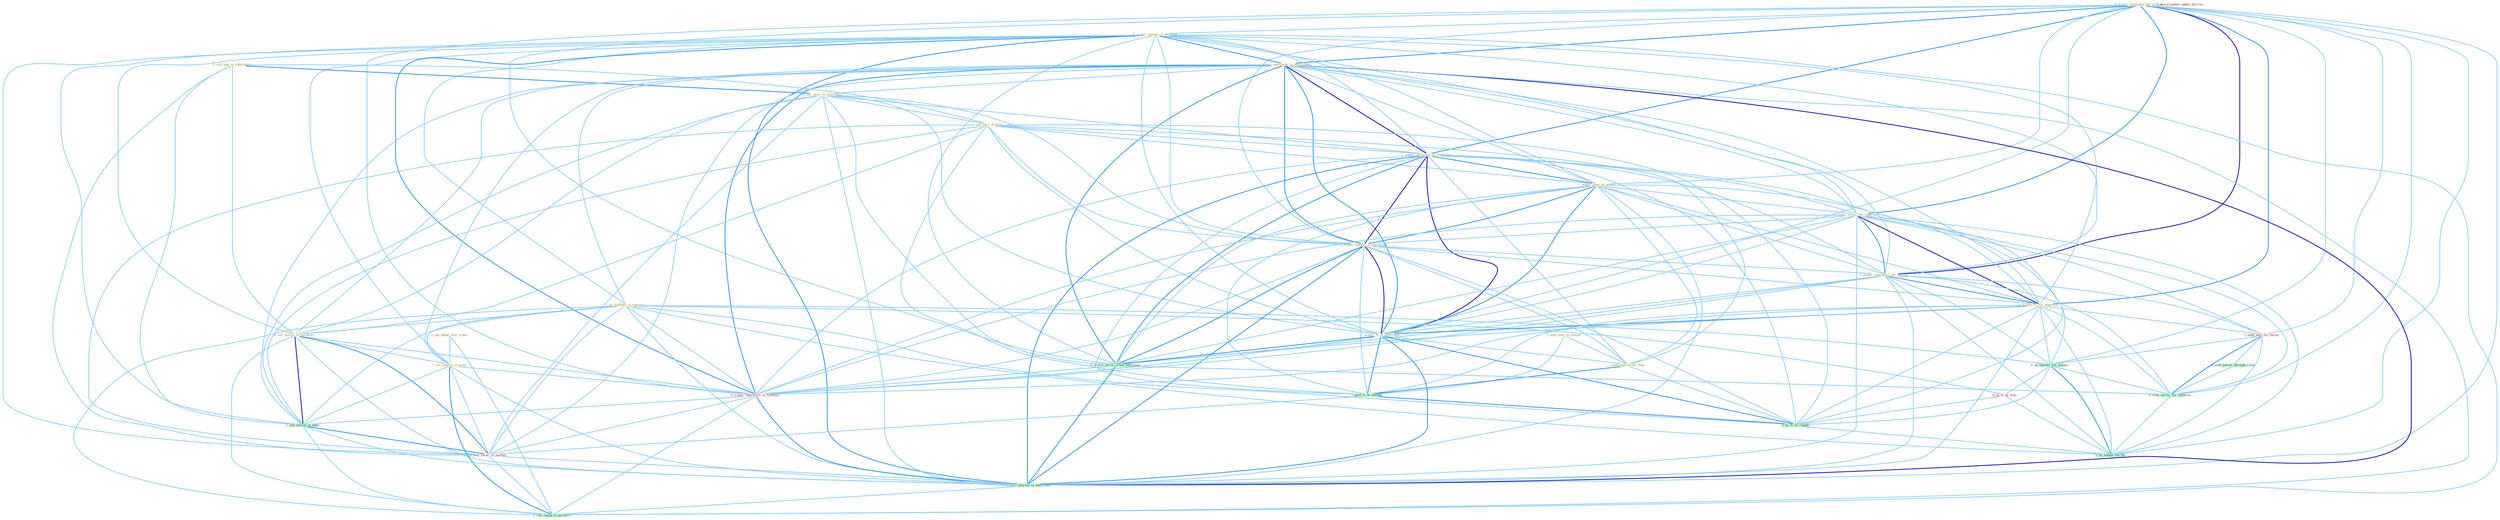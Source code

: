 Graph G{ 
    node
    [shape=polygon,style=filled,width=.5,height=.06,color="#BDFCC9",fixedsize=true,fontsize=4,
    fontcolor="#2f4f4f"];
    {node
    [color="#ffffe0", fontcolor="#8b7d6b"] "1_hold_vote_on_amend " "0_acquir_entitynam_for_million " "0_acquir_system_in_yearnum " "0_sell_unit_to_subsidiari " "1_acquir_entitynam_in_entitynam " "0_sell_divis_to_entitynam " "1_sell_part_of_hold " "1_acquir_entitynam_of_entitynam " "1_acquir_sens_of_place " "0_acquir_retail_for_othernum " "1_us_foothold_in_concern " "1_acquir_control_of_entitynam " "0_acquir_subsidiari_for_million " "0_sell_billion_in_hardwar " "1_see_debat_over_trade " "0_acquir_%_for_othernum " "1_see_improv_in_area " "1_acquir_%_of_entitynam " "1_hold_equival_of_stake "}
{node [color="#fff0f5", fontcolor="#b22222"] "1_seek_help_for_owner " "0_acquir_laboratori_in_transact " "0_us_it_as_wai " "1_usurp_author_under_doctrin " "0_sell_secur_in_market "}
edge [color="#B0E2FF"];

	"1_hold_vote_on_amend " -- "1_hold_equival_of_stake " [w="1", color="#87cefa" ];
	"1_hold_vote_on_amend " -- "1_hold_%_of_market " [w="1", color="#87cefa" ];
	"0_acquir_entitynam_for_million " -- "0_acquir_system_in_yearnum " [w="1", color="#87cefa" ];
	"0_acquir_entitynam_for_million " -- "1_acquir_entitynam_in_entitynam " [w="2", color="#1e90ff" , len=0.8];
	"0_acquir_entitynam_for_million " -- "1_acquir_entitynam_of_entitynam " [w="2", color="#1e90ff" , len=0.8];
	"0_acquir_entitynam_for_million " -- "1_acquir_sens_of_place " [w="1", color="#87cefa" ];
	"0_acquir_entitynam_for_million " -- "0_acquir_retail_for_othernum " [w="2", color="#1e90ff" , len=0.8];
	"0_acquir_entitynam_for_million " -- "1_acquir_control_of_entitynam " [w="1", color="#87cefa" ];
	"0_acquir_entitynam_for_million " -- "0_acquir_subsidiari_for_million " [w="3", color="#0000cd" , len=0.6];
	"0_acquir_entitynam_for_million " -- "0_acquir_%_for_othernum " [w="2", color="#1e90ff" , len=0.8];
	"0_acquir_entitynam_for_million " -- "1_acquir_%_of_entitynam " [w="1", color="#87cefa" ];
	"0_acquir_entitynam_for_million " -- "1_seek_help_for_owner " [w="1", color="#87cefa" ];
	"0_acquir_entitynam_for_million " -- "0_acquir_servic_from_entitynam " [w="1", color="#87cefa" ];
	"0_acquir_entitynam_for_million " -- "0_us_number_for_purpos " [w="1", color="#87cefa" ];
	"0_acquir_entitynam_for_million " -- "0_acquir_laboratori_in_transact " [w="1", color="#87cefa" ];
	"0_acquir_entitynam_for_million " -- "1_acquir_interest_in_entitynam " [w="1", color="#87cefa" ];
	"0_acquir_entitynam_for_million " -- "0_seek_servic_for_children " [w="1", color="#87cefa" ];
	"0_acquir_entitynam_for_million " -- "0_us_budget_for_thi " [w="1", color="#87cefa" ];
	"0_acquir_system_in_yearnum " -- "1_acquir_entitynam_in_entitynam " [w="2", color="#1e90ff" , len=0.8];
	"0_acquir_system_in_yearnum " -- "1_acquir_entitynam_of_entitynam " [w="1", color="#87cefa" ];
	"0_acquir_system_in_yearnum " -- "1_acquir_sens_of_place " [w="1", color="#87cefa" ];
	"0_acquir_system_in_yearnum " -- "0_acquir_retail_for_othernum " [w="1", color="#87cefa" ];
	"0_acquir_system_in_yearnum " -- "1_us_foothold_in_concern " [w="1", color="#87cefa" ];
	"0_acquir_system_in_yearnum " -- "1_acquir_control_of_entitynam " [w="1", color="#87cefa" ];
	"0_acquir_system_in_yearnum " -- "0_acquir_subsidiari_for_million " [w="1", color="#87cefa" ];
	"0_acquir_system_in_yearnum " -- "0_sell_billion_in_hardwar " [w="1", color="#87cefa" ];
	"0_acquir_system_in_yearnum " -- "0_acquir_%_for_othernum " [w="1", color="#87cefa" ];
	"0_acquir_system_in_yearnum " -- "1_see_improv_in_area " [w="1", color="#87cefa" ];
	"0_acquir_system_in_yearnum " -- "1_acquir_%_of_entitynam " [w="1", color="#87cefa" ];
	"0_acquir_system_in_yearnum " -- "0_acquir_servic_from_entitynam " [w="1", color="#87cefa" ];
	"0_acquir_system_in_yearnum " -- "0_acquir_laboratori_in_transact " [w="2", color="#1e90ff" , len=0.8];
	"0_acquir_system_in_yearnum " -- "1_sell_billion_in_bond " [w="1", color="#87cefa" ];
	"0_acquir_system_in_yearnum " -- "0_sell_secur_in_market " [w="1", color="#87cefa" ];
	"0_acquir_system_in_yearnum " -- "1_acquir_interest_in_entitynam " [w="2", color="#1e90ff" , len=0.8];
	"0_acquir_system_in_yearnum " -- "1_see_chang_in_portfolio " [w="1", color="#87cefa" ];
	"0_sell_unit_to_subsidiari " -- "0_sell_divis_to_entitynam " [w="2", color="#1e90ff" , len=0.8];
	"0_sell_unit_to_subsidiari " -- "1_sell_part_of_hold " [w="1", color="#87cefa" ];
	"0_sell_unit_to_subsidiari " -- "0_sell_billion_in_hardwar " [w="1", color="#87cefa" ];
	"0_sell_unit_to_subsidiari " -- "1_sell_billion_in_bond " [w="1", color="#87cefa" ];
	"0_sell_unit_to_subsidiari " -- "0_sell_secur_in_market " [w="1", color="#87cefa" ];
	"1_acquir_entitynam_in_entitynam " -- "0_sell_divis_to_entitynam " [w="1", color="#87cefa" ];
	"1_acquir_entitynam_in_entitynam " -- "1_acquir_entitynam_of_entitynam " [w="3", color="#0000cd" , len=0.6];
	"1_acquir_entitynam_in_entitynam " -- "1_acquir_sens_of_place " [w="1", color="#87cefa" ];
	"1_acquir_entitynam_in_entitynam " -- "0_acquir_retail_for_othernum " [w="1", color="#87cefa" ];
	"1_acquir_entitynam_in_entitynam " -- "1_us_foothold_in_concern " [w="1", color="#87cefa" ];
	"1_acquir_entitynam_in_entitynam " -- "1_acquir_control_of_entitynam " [w="2", color="#1e90ff" , len=0.8];
	"1_acquir_entitynam_in_entitynam " -- "0_acquir_subsidiari_for_million " [w="1", color="#87cefa" ];
	"1_acquir_entitynam_in_entitynam " -- "0_sell_billion_in_hardwar " [w="1", color="#87cefa" ];
	"1_acquir_entitynam_in_entitynam " -- "0_acquir_%_for_othernum " [w="1", color="#87cefa" ];
	"1_acquir_entitynam_in_entitynam " -- "1_see_improv_in_area " [w="1", color="#87cefa" ];
	"1_acquir_entitynam_in_entitynam " -- "1_acquir_%_of_entitynam " [w="2", color="#1e90ff" , len=0.8];
	"1_acquir_entitynam_in_entitynam " -- "0_acquir_servic_from_entitynam " [w="2", color="#1e90ff" , len=0.8];
	"1_acquir_entitynam_in_entitynam " -- "0_acquir_laboratori_in_transact " [w="2", color="#1e90ff" , len=0.8];
	"1_acquir_entitynam_in_entitynam " -- "1_sell_billion_in_bond " [w="1", color="#87cefa" ];
	"1_acquir_entitynam_in_entitynam " -- "0_sell_secur_in_market " [w="1", color="#87cefa" ];
	"1_acquir_entitynam_in_entitynam " -- "1_acquir_interest_in_entitynam " [w="3", color="#0000cd" , len=0.6];
	"1_acquir_entitynam_in_entitynam " -- "1_see_chang_in_portfolio " [w="1", color="#87cefa" ];
	"0_sell_divis_to_entitynam " -- "1_sell_part_of_hold " [w="1", color="#87cefa" ];
	"0_sell_divis_to_entitynam " -- "1_acquir_entitynam_of_entitynam " [w="1", color="#87cefa" ];
	"0_sell_divis_to_entitynam " -- "1_acquir_control_of_entitynam " [w="1", color="#87cefa" ];
	"0_sell_divis_to_entitynam " -- "0_sell_billion_in_hardwar " [w="1", color="#87cefa" ];
	"0_sell_divis_to_entitynam " -- "1_acquir_%_of_entitynam " [w="1", color="#87cefa" ];
	"0_sell_divis_to_entitynam " -- "0_acquir_servic_from_entitynam " [w="1", color="#87cefa" ];
	"0_sell_divis_to_entitynam " -- "1_sell_billion_in_bond " [w="1", color="#87cefa" ];
	"0_sell_divis_to_entitynam " -- "0_sell_secur_in_market " [w="1", color="#87cefa" ];
	"0_sell_divis_to_entitynam " -- "1_acquir_interest_in_entitynam " [w="1", color="#87cefa" ];
	"1_sell_part_of_hold " -- "1_acquir_entitynam_of_entitynam " [w="1", color="#87cefa" ];
	"1_sell_part_of_hold " -- "1_acquir_sens_of_place " [w="1", color="#87cefa" ];
	"1_sell_part_of_hold " -- "1_acquir_control_of_entitynam " [w="1", color="#87cefa" ];
	"1_sell_part_of_hold " -- "0_sell_billion_in_hardwar " [w="1", color="#87cefa" ];
	"1_sell_part_of_hold " -- "1_acquir_%_of_entitynam " [w="1", color="#87cefa" ];
	"1_sell_part_of_hold " -- "1_hold_equival_of_stake " [w="1", color="#87cefa" ];
	"1_sell_part_of_hold " -- "1_hold_%_of_market " [w="1", color="#87cefa" ];
	"1_sell_part_of_hold " -- "1_sell_billion_in_bond " [w="1", color="#87cefa" ];
	"1_sell_part_of_hold " -- "1_us_%_of_capabl " [w="1", color="#87cefa" ];
	"1_sell_part_of_hold " -- "0_sell_secur_in_market " [w="1", color="#87cefa" ];
	"1_acquir_entitynam_of_entitynam " -- "1_acquir_sens_of_place " [w="2", color="#1e90ff" , len=0.8];
	"1_acquir_entitynam_of_entitynam " -- "0_acquir_retail_for_othernum " [w="1", color="#87cefa" ];
	"1_acquir_entitynam_of_entitynam " -- "1_acquir_control_of_entitynam " [w="3", color="#0000cd" , len=0.6];
	"1_acquir_entitynam_of_entitynam " -- "0_acquir_subsidiari_for_million " [w="1", color="#87cefa" ];
	"1_acquir_entitynam_of_entitynam " -- "0_acquir_%_for_othernum " [w="1", color="#87cefa" ];
	"1_acquir_entitynam_of_entitynam " -- "1_acquir_%_of_entitynam " [w="3", color="#0000cd" , len=0.6];
	"1_acquir_entitynam_of_entitynam " -- "1_hold_equival_of_stake " [w="1", color="#87cefa" ];
	"1_acquir_entitynam_of_entitynam " -- "0_acquir_servic_from_entitynam " [w="2", color="#1e90ff" , len=0.8];
	"1_acquir_entitynam_of_entitynam " -- "1_hold_%_of_market " [w="1", color="#87cefa" ];
	"1_acquir_entitynam_of_entitynam " -- "0_acquir_laboratori_in_transact " [w="1", color="#87cefa" ];
	"1_acquir_entitynam_of_entitynam " -- "1_us_%_of_capabl " [w="1", color="#87cefa" ];
	"1_acquir_entitynam_of_entitynam " -- "1_acquir_interest_in_entitynam " [w="2", color="#1e90ff" , len=0.8];
	"1_acquir_sens_of_place " -- "0_acquir_retail_for_othernum " [w="1", color="#87cefa" ];
	"1_acquir_sens_of_place " -- "1_acquir_control_of_entitynam " [w="2", color="#1e90ff" , len=0.8];
	"1_acquir_sens_of_place " -- "0_acquir_subsidiari_for_million " [w="1", color="#87cefa" ];
	"1_acquir_sens_of_place " -- "0_acquir_%_for_othernum " [w="1", color="#87cefa" ];
	"1_acquir_sens_of_place " -- "1_acquir_%_of_entitynam " [w="2", color="#1e90ff" , len=0.8];
	"1_acquir_sens_of_place " -- "1_hold_equival_of_stake " [w="1", color="#87cefa" ];
	"1_acquir_sens_of_place " -- "0_acquir_servic_from_entitynam " [w="1", color="#87cefa" ];
	"1_acquir_sens_of_place " -- "1_hold_%_of_market " [w="1", color="#87cefa" ];
	"1_acquir_sens_of_place " -- "0_acquir_laboratori_in_transact " [w="1", color="#87cefa" ];
	"1_acquir_sens_of_place " -- "1_us_%_of_capabl " [w="1", color="#87cefa" ];
	"1_acquir_sens_of_place " -- "1_acquir_interest_in_entitynam " [w="1", color="#87cefa" ];
	"0_acquir_retail_for_othernum " -- "1_acquir_control_of_entitynam " [w="1", color="#87cefa" ];
	"0_acquir_retail_for_othernum " -- "0_acquir_subsidiari_for_million " [w="2", color="#1e90ff" , len=0.8];
	"0_acquir_retail_for_othernum " -- "0_acquir_%_for_othernum " [w="3", color="#0000cd" , len=0.6];
	"0_acquir_retail_for_othernum " -- "1_acquir_%_of_entitynam " [w="1", color="#87cefa" ];
	"0_acquir_retail_for_othernum " -- "1_seek_help_for_owner " [w="1", color="#87cefa" ];
	"0_acquir_retail_for_othernum " -- "0_acquir_servic_from_entitynam " [w="1", color="#87cefa" ];
	"0_acquir_retail_for_othernum " -- "0_us_number_for_purpos " [w="1", color="#87cefa" ];
	"0_acquir_retail_for_othernum " -- "0_acquir_laboratori_in_transact " [w="1", color="#87cefa" ];
	"0_acquir_retail_for_othernum " -- "1_acquir_interest_in_entitynam " [w="1", color="#87cefa" ];
	"0_acquir_retail_for_othernum " -- "0_seek_servic_for_children " [w="1", color="#87cefa" ];
	"0_acquir_retail_for_othernum " -- "0_us_budget_for_thi " [w="1", color="#87cefa" ];
	"1_us_foothold_in_concern " -- "0_sell_billion_in_hardwar " [w="1", color="#87cefa" ];
	"1_us_foothold_in_concern " -- "1_see_improv_in_area " [w="1", color="#87cefa" ];
	"1_us_foothold_in_concern " -- "0_us_number_for_purpos " [w="1", color="#87cefa" ];
	"1_us_foothold_in_concern " -- "0_acquir_laboratori_in_transact " [w="1", color="#87cefa" ];
	"1_us_foothold_in_concern " -- "1_sell_billion_in_bond " [w="1", color="#87cefa" ];
	"1_us_foothold_in_concern " -- "0_us_it_as_wai " [w="1", color="#87cefa" ];
	"1_us_foothold_in_concern " -- "1_us_%_of_capabl " [w="1", color="#87cefa" ];
	"1_us_foothold_in_concern " -- "0_sell_secur_in_market " [w="1", color="#87cefa" ];
	"1_us_foothold_in_concern " -- "1_acquir_interest_in_entitynam " [w="1", color="#87cefa" ];
	"1_us_foothold_in_concern " -- "1_see_chang_in_portfolio " [w="1", color="#87cefa" ];
	"1_us_foothold_in_concern " -- "0_us_budget_for_thi " [w="1", color="#87cefa" ];
	"1_acquir_control_of_entitynam " -- "0_acquir_subsidiari_for_million " [w="1", color="#87cefa" ];
	"1_acquir_control_of_entitynam " -- "0_acquir_%_for_othernum " [w="1", color="#87cefa" ];
	"1_acquir_control_of_entitynam " -- "1_acquir_%_of_entitynam " [w="3", color="#0000cd" , len=0.6];
	"1_acquir_control_of_entitynam " -- "1_hold_equival_of_stake " [w="1", color="#87cefa" ];
	"1_acquir_control_of_entitynam " -- "0_acquir_servic_from_entitynam " [w="2", color="#1e90ff" , len=0.8];
	"1_acquir_control_of_entitynam " -- "1_hold_%_of_market " [w="1", color="#87cefa" ];
	"1_acquir_control_of_entitynam " -- "0_acquir_laboratori_in_transact " [w="1", color="#87cefa" ];
	"1_acquir_control_of_entitynam " -- "1_us_%_of_capabl " [w="1", color="#87cefa" ];
	"1_acquir_control_of_entitynam " -- "1_acquir_interest_in_entitynam " [w="2", color="#1e90ff" , len=0.8];
	"0_acquir_subsidiari_for_million " -- "0_acquir_%_for_othernum " [w="2", color="#1e90ff" , len=0.8];
	"0_acquir_subsidiari_for_million " -- "1_acquir_%_of_entitynam " [w="1", color="#87cefa" ];
	"0_acquir_subsidiari_for_million " -- "1_seek_help_for_owner " [w="1", color="#87cefa" ];
	"0_acquir_subsidiari_for_million " -- "0_acquir_servic_from_entitynam " [w="1", color="#87cefa" ];
	"0_acquir_subsidiari_for_million " -- "0_us_number_for_purpos " [w="1", color="#87cefa" ];
	"0_acquir_subsidiari_for_million " -- "0_acquir_laboratori_in_transact " [w="1", color="#87cefa" ];
	"0_acquir_subsidiari_for_million " -- "1_acquir_interest_in_entitynam " [w="1", color="#87cefa" ];
	"0_acquir_subsidiari_for_million " -- "0_seek_servic_for_children " [w="1", color="#87cefa" ];
	"0_acquir_subsidiari_for_million " -- "0_us_budget_for_thi " [w="1", color="#87cefa" ];
	"0_sell_billion_in_hardwar " -- "1_see_improv_in_area " [w="1", color="#87cefa" ];
	"0_sell_billion_in_hardwar " -- "0_acquir_laboratori_in_transact " [w="1", color="#87cefa" ];
	"0_sell_billion_in_hardwar " -- "1_sell_billion_in_bond " [w="3", color="#0000cd" , len=0.6];
	"0_sell_billion_in_hardwar " -- "0_sell_secur_in_market " [w="2", color="#1e90ff" , len=0.8];
	"0_sell_billion_in_hardwar " -- "1_acquir_interest_in_entitynam " [w="1", color="#87cefa" ];
	"0_sell_billion_in_hardwar " -- "1_see_chang_in_portfolio " [w="1", color="#87cefa" ];
	"1_see_debat_over_trade " -- "1_see_improv_in_area " [w="1", color="#87cefa" ];
	"1_see_debat_over_trade " -- "1_see_chang_in_portfolio " [w="1", color="#87cefa" ];
	"0_acquir_%_for_othernum " -- "1_acquir_%_of_entitynam " [w="2", color="#1e90ff" , len=0.8];
	"0_acquir_%_for_othernum " -- "1_seek_help_for_owner " [w="1", color="#87cefa" ];
	"0_acquir_%_for_othernum " -- "0_acquir_servic_from_entitynam " [w="1", color="#87cefa" ];
	"0_acquir_%_for_othernum " -- "1_hold_%_of_market " [w="1", color="#87cefa" ];
	"0_acquir_%_for_othernum " -- "0_us_number_for_purpos " [w="1", color="#87cefa" ];
	"0_acquir_%_for_othernum " -- "0_acquir_laboratori_in_transact " [w="1", color="#87cefa" ];
	"0_acquir_%_for_othernum " -- "1_us_%_of_capabl " [w="1", color="#87cefa" ];
	"0_acquir_%_for_othernum " -- "1_acquir_interest_in_entitynam " [w="1", color="#87cefa" ];
	"0_acquir_%_for_othernum " -- "0_seek_servic_for_children " [w="1", color="#87cefa" ];
	"0_acquir_%_for_othernum " -- "0_us_budget_for_thi " [w="1", color="#87cefa" ];
	"1_see_improv_in_area " -- "0_acquir_laboratori_in_transact " [w="1", color="#87cefa" ];
	"1_see_improv_in_area " -- "1_sell_billion_in_bond " [w="1", color="#87cefa" ];
	"1_see_improv_in_area " -- "0_sell_secur_in_market " [w="1", color="#87cefa" ];
	"1_see_improv_in_area " -- "1_acquir_interest_in_entitynam " [w="1", color="#87cefa" ];
	"1_see_improv_in_area " -- "1_see_chang_in_portfolio " [w="2", color="#1e90ff" , len=0.8];
	"1_acquir_%_of_entitynam " -- "1_hold_equival_of_stake " [w="1", color="#87cefa" ];
	"1_acquir_%_of_entitynam " -- "0_acquir_servic_from_entitynam " [w="2", color="#1e90ff" , len=0.8];
	"1_acquir_%_of_entitynam " -- "1_hold_%_of_market " [w="2", color="#1e90ff" , len=0.8];
	"1_acquir_%_of_entitynam " -- "0_acquir_laboratori_in_transact " [w="1", color="#87cefa" ];
	"1_acquir_%_of_entitynam " -- "1_us_%_of_capabl " [w="2", color="#1e90ff" , len=0.8];
	"1_acquir_%_of_entitynam " -- "1_acquir_interest_in_entitynam " [w="2", color="#1e90ff" , len=0.8];
	"1_hold_equival_of_stake " -- "1_hold_%_of_market " [w="2", color="#1e90ff" , len=0.8];
	"1_hold_equival_of_stake " -- "1_us_%_of_capabl " [w="1", color="#87cefa" ];
	"1_seek_help_for_owner " -- "0_seek_power_through_regul " [w="1", color="#87cefa" ];
	"1_seek_help_for_owner " -- "0_us_number_for_purpos " [w="1", color="#87cefa" ];
	"1_seek_help_for_owner " -- "0_seek_servic_for_children " [w="2", color="#1e90ff" , len=0.8];
	"1_seek_help_for_owner " -- "0_us_budget_for_thi " [w="1", color="#87cefa" ];
	"0_acquir_servic_from_entitynam " -- "0_acquir_laboratori_in_transact " [w="1", color="#87cefa" ];
	"0_acquir_servic_from_entitynam " -- "1_acquir_interest_in_entitynam " [w="2", color="#1e90ff" , len=0.8];
	"0_acquir_servic_from_entitynam " -- "0_seek_servic_for_children " [w="1", color="#87cefa" ];
	"1_hold_%_of_market " -- "1_us_%_of_capabl " [w="2", color="#1e90ff" , len=0.8];
	"1_hold_%_of_market " -- "0_sell_secur_in_market " [w="1", color="#87cefa" ];
	"0_seek_power_through_regul " -- "0_seek_servic_for_children " [w="1", color="#87cefa" ];
	"0_us_number_for_purpos " -- "0_us_it_as_wai " [w="1", color="#87cefa" ];
	"0_us_number_for_purpos " -- "1_us_%_of_capabl " [w="1", color="#87cefa" ];
	"0_us_number_for_purpos " -- "0_seek_servic_for_children " [w="1", color="#87cefa" ];
	"0_us_number_for_purpos " -- "0_us_budget_for_thi " [w="2", color="#1e90ff" , len=0.8];
	"0_acquir_laboratori_in_transact " -- "1_sell_billion_in_bond " [w="1", color="#87cefa" ];
	"0_acquir_laboratori_in_transact " -- "0_sell_secur_in_market " [w="1", color="#87cefa" ];
	"0_acquir_laboratori_in_transact " -- "1_acquir_interest_in_entitynam " [w="2", color="#1e90ff" , len=0.8];
	"0_acquir_laboratori_in_transact " -- "1_see_chang_in_portfolio " [w="1", color="#87cefa" ];
	"1_sell_billion_in_bond " -- "0_sell_secur_in_market " [w="2", color="#1e90ff" , len=0.8];
	"1_sell_billion_in_bond " -- "1_acquir_interest_in_entitynam " [w="1", color="#87cefa" ];
	"1_sell_billion_in_bond " -- "1_see_chang_in_portfolio " [w="1", color="#87cefa" ];
	"0_us_it_as_wai " -- "1_us_%_of_capabl " [w="1", color="#87cefa" ];
	"0_us_it_as_wai " -- "0_us_budget_for_thi " [w="1", color="#87cefa" ];
	"1_us_%_of_capabl " -- "0_us_budget_for_thi " [w="1", color="#87cefa" ];
	"0_sell_secur_in_market " -- "1_acquir_interest_in_entitynam " [w="1", color="#87cefa" ];
	"0_sell_secur_in_market " -- "1_see_chang_in_portfolio " [w="1", color="#87cefa" ];
	"1_acquir_interest_in_entitynam " -- "1_see_chang_in_portfolio " [w="1", color="#87cefa" ];
	"0_seek_servic_for_children " -- "0_us_budget_for_thi " [w="1", color="#87cefa" ];
}